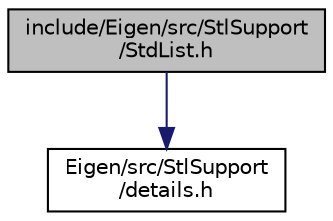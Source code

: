 digraph "include/Eigen/src/StlSupport/StdList.h"
{
  edge [fontname="Helvetica",fontsize="10",labelfontname="Helvetica",labelfontsize="10"];
  node [fontname="Helvetica",fontsize="10",shape=record];
  Node1 [label="include/Eigen/src/StlSupport\l/StdList.h",height=0.2,width=0.4,color="black", fillcolor="grey75", style="filled" fontcolor="black"];
  Node1 -> Node2 [color="midnightblue",fontsize="10",style="solid",fontname="Helvetica"];
  Node2 [label="Eigen/src/StlSupport\l/details.h",height=0.2,width=0.4,color="black", fillcolor="white", style="filled",URL="$details_8h.html"];
}
